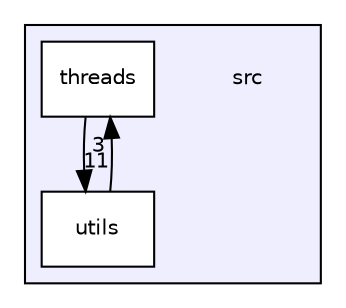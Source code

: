 digraph "src" {
  compound=true
  node [ fontsize="10", fontname="Helvetica"];
  edge [ labelfontsize="10", labelfontname="Helvetica"];
  subgraph clusterdir_68267d1309a1af8e8297ef4c3efbcdba {
    graph [ bgcolor="#eeeeff", pencolor="black", label="" URL="dir_68267d1309a1af8e8297ef4c3efbcdba.html"];
    dir_68267d1309a1af8e8297ef4c3efbcdba [shape=plaintext label="src"];
  dir_3454632d1a606e9a309cdaae2c26d5ae [shape=box label="threads" fillcolor="white" style="filled" URL="dir_3454632d1a606e9a309cdaae2c26d5ae.html"];
  dir_313caf1132e152dd9b58bea13a4052ca [shape=box label="utils" fillcolor="white" style="filled" URL="dir_313caf1132e152dd9b58bea13a4052ca.html"];
  }
  dir_3454632d1a606e9a309cdaae2c26d5ae->dir_313caf1132e152dd9b58bea13a4052ca [headlabel="11", labeldistance=1.5 headhref="dir_000005_000006.html"];
  dir_313caf1132e152dd9b58bea13a4052ca->dir_3454632d1a606e9a309cdaae2c26d5ae [headlabel="3", labeldistance=1.5 headhref="dir_000006_000005.html"];
}

